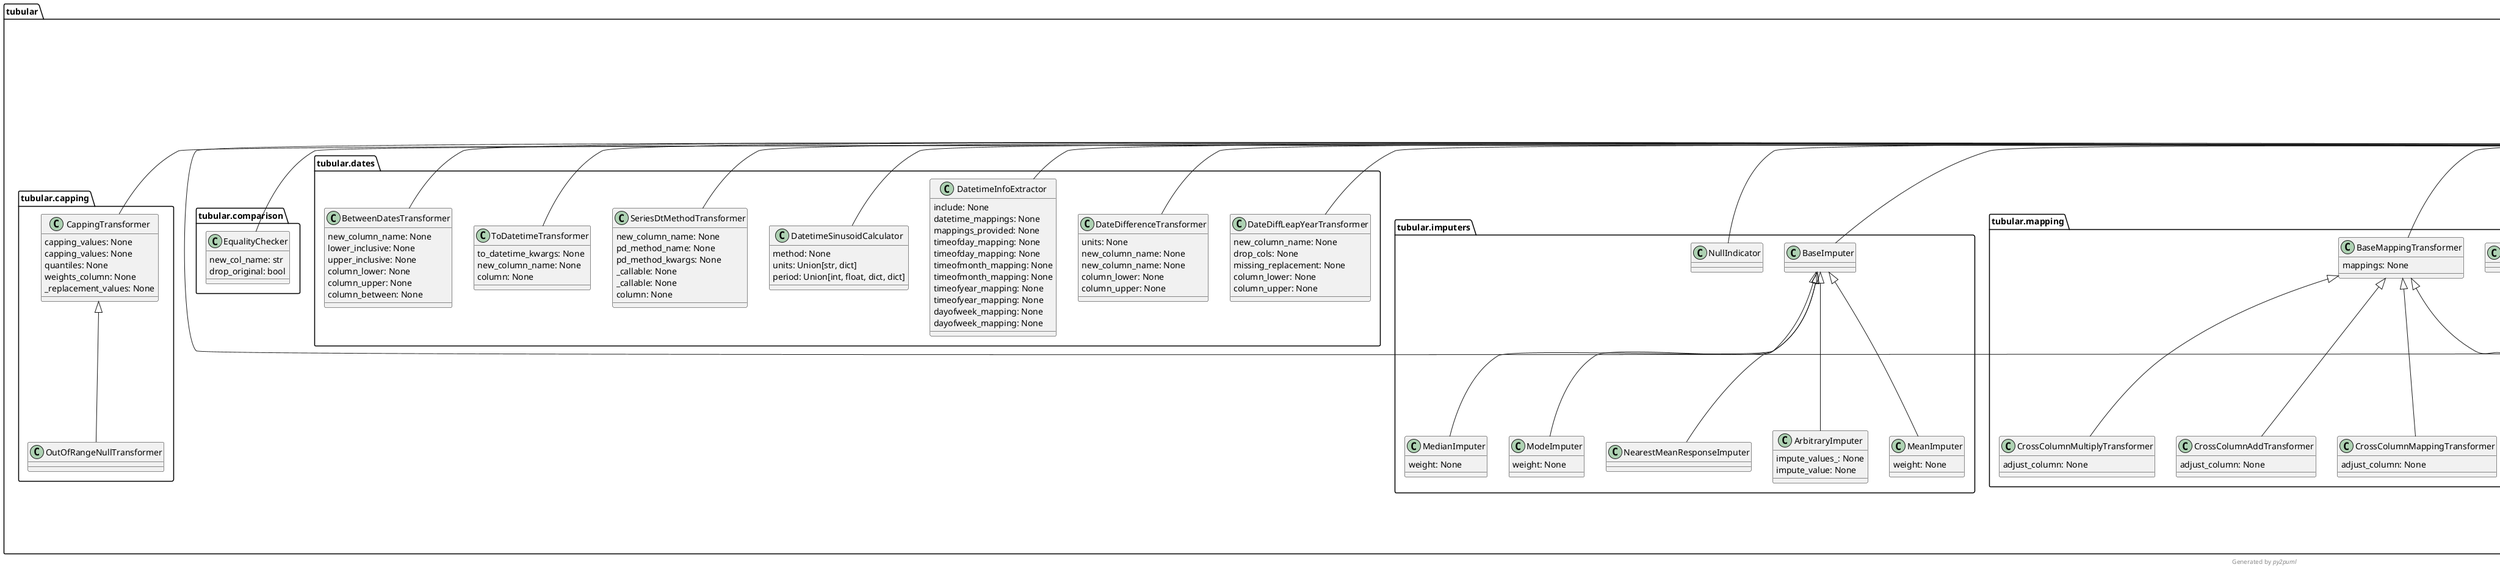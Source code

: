@startuml tubular
namespace tubular {
  namespace base {}
  namespace capping {}
  namespace comparison {}
  namespace dates {}
  namespace imputers {}
  namespace mapping {}
  namespace misc {}
  namespace nominal {}
  namespace numeric {}
  namespace strings {}
}
class tubular.base.BaseTransformer {
  verbose: None
  columns: None
  columns: None
  columns: None
  copy: None
}
class tubular.base.DataFrameMethodTransformer {
  new_column_name: None
  pd_method_name: None
  pd_method_kwargs: None
  drop_original: None
}
class tubular.base.ReturnKeyDict {
}
class tubular.capping.CappingTransformer {
  capping_values: None
  capping_values: None
  quantiles: None
  weights_column: None
  _replacement_values: None
}
class tubular.capping.OutOfRangeNullTransformer {
}
class tubular.comparison.EqualityChecker {
  new_col_name: str
  drop_original: bool
}
class tubular.dates.BetweenDatesTransformer {
  new_column_name: None
  lower_inclusive: None
  upper_inclusive: None
  column_lower: None
  column_upper: None
  column_between: None
}
class tubular.dates.DateDiffLeapYearTransformer {
  new_column_name: None
  drop_cols: None
  missing_replacement: None
  column_lower: None
  column_upper: None
}
class tubular.dates.DateDifferenceTransformer {
  units: None
  new_column_name: None
  new_column_name: None
  column_lower: None
  column_upper: None
}
class tubular.dates.DatetimeInfoExtractor {
  include: None
  datetime_mappings: None
  mappings_provided: None
  timeofday_mapping: None
  timeofday_mapping: None
  timeofmonth_mapping: None
  timeofmonth_mapping: None
  timeofyear_mapping: None
  timeofyear_mapping: None
  dayofweek_mapping: None
  dayofweek_mapping: None
}
class tubular.dates.DatetimeSinusoidCalculator {
  method: None
  units: Union[str, dict]
  period: Union[int, float, dict, dict]
}
class tubular.dates.SeriesDtMethodTransformer {
  new_column_name: None
  pd_method_name: None
  pd_method_kwargs: None
  _callable: None
  _callable: None
  column: None
}
class tubular.dates.ToDatetimeTransformer {
  to_datetime_kwargs: None
  new_column_name: None
  column: None
}
class tubular.imputers.ArbitraryImputer {
  impute_values_: None
  impute_value: None
}
class tubular.imputers.BaseImputer {
}
class tubular.imputers.MeanImputer {
  weight: None
}
class tubular.imputers.MedianImputer {
  weight: None
}
class tubular.imputers.ModeImputer {
  weight: None
}
class tubular.imputers.NearestMeanResponseImputer {
}
class tubular.imputers.NullIndicator {
}
class tubular.mapping.BaseMappingTransformMixin {
}
class tubular.mapping.BaseMappingTransformer {
  mappings: None
}
class tubular.mapping.CrossColumnAddTransformer {
  adjust_column: None
}
class tubular.mapping.CrossColumnMappingTransformer {
  adjust_column: None
}
class tubular.mapping.CrossColumnMultiplyTransformer {
  adjust_column: None
}
class tubular.mapping.MappingTransformer {
}
class tubular.misc.SetColumnDtype {
  dtype: None
}
class tubular.misc.SetValueTransformer {
  value: None
}
class tubular.nominal.BaseNominalTransformer {
}
class tubular.nominal.GroupRareLevelsTransformer {
  cut_off_percent: None
  weight: None
  rare_level_name: None
  record_rare_levels: None
}
class tubular.nominal.MeanResponseTransformer {
  weights_column: None
  prior: None
  level: None
  unseen_level_handling: None
}
class tubular.nominal.NominalToIntegerTransformer {
  start_encoding: None
}
class tubular.nominal.OneHotEncodingTransformer {
  _parameter_constraints: dict {static}
  separator: None
  drop_original: None
}
class tubular.nominal.OrdinalEncoderTransformer {
  weights_column: None
}
class tubular.numeric.CutTransformer {
  cut_kwargs: None
  new_column_name: None
  column: None
}
class tubular.numeric.InteractionTransformer {
  min_degree: None
  max_degree: None
  max_degree: None
  max_degree: None
  nb_features_to_interact: None
  nb_combinations: None
  interaction_colname: None
  nb_feature_out: None
}
class tubular.numeric.LogTransformer {
  base: None
  add_1: None
  drop: None
  suffix: None
}
class tubular.numeric.PCATransformer {
  n_components: None
  n_components: None
  n_components: None
  svd_solver: None
  random_state: None
  pca_column_prefix: None
  pca: None
  pca_column_prefix: None
  feature_names_out: None
  n_components_: None
}
class tubular.numeric.ScalingTransformer {
  scaler: None
  scaler: None
  scaler: None
  scaler_kwargs: None
  scaler_type: None
}
class tubular.numeric.TwoColumnOperatorTransformer {
  column1_name: None
  column2_name: None
}
class tubular.strings.SeriesStrMethodTransformer {
  new_column_name: None
  pd_method_name: None
  pd_method_kwargs: None
}
class tubular.strings.StringConcatenator {
  new_column: None
  separator: None
}
tubular.base.BaseTransformer <|-- tubular.base.DataFrameMethodTransformer
tubular.base.BaseTransformer <|-- tubular.capping.CappingTransformer
tubular.capping.CappingTransformer <|-- tubular.capping.OutOfRangeNullTransformer
tubular.base.BaseTransformer <|-- tubular.comparison.EqualityChecker
tubular.base.BaseTransformer <|-- tubular.dates.BetweenDatesTransformer
tubular.base.BaseTransformer <|-- tubular.dates.DateDiffLeapYearTransformer
tubular.base.BaseTransformer <|-- tubular.dates.DateDifferenceTransformer
tubular.base.BaseTransformer <|-- tubular.dates.DatetimeInfoExtractor
tubular.base.BaseTransformer <|-- tubular.dates.DatetimeSinusoidCalculator
tubular.base.BaseTransformer <|-- tubular.dates.SeriesDtMethodTransformer
tubular.base.BaseTransformer <|-- tubular.dates.ToDatetimeTransformer
tubular.imputers.BaseImputer <|-- tubular.imputers.ArbitraryImputer
tubular.base.BaseTransformer <|-- tubular.imputers.BaseImputer
tubular.imputers.BaseImputer <|-- tubular.imputers.MeanImputer
tubular.imputers.BaseImputer <|-- tubular.imputers.MedianImputer
tubular.imputers.BaseImputer <|-- tubular.imputers.ModeImputer
tubular.imputers.BaseImputer <|-- tubular.imputers.NearestMeanResponseImputer
tubular.base.BaseTransformer <|-- tubular.imputers.NullIndicator
tubular.base.BaseTransformer <|-- tubular.mapping.BaseMappingTransformMixin
tubular.base.BaseTransformer <|-- tubular.mapping.BaseMappingTransformer
tubular.mapping.BaseMappingTransformer <|-- tubular.mapping.CrossColumnAddTransformer
tubular.mapping.BaseMappingTransformer <|-- tubular.mapping.CrossColumnMappingTransformer
tubular.mapping.BaseMappingTransformer <|-- tubular.mapping.CrossColumnMultiplyTransformer
tubular.mapping.BaseMappingTransformer <|-- tubular.mapping.MappingTransformer
tubular.mapping.BaseMappingTransformMixin <|-- tubular.mapping.MappingTransformer
tubular.base.BaseTransformer <|-- tubular.misc.SetColumnDtype
tubular.base.BaseTransformer <|-- tubular.misc.SetValueTransformer
tubular.base.BaseTransformer <|-- tubular.nominal.BaseNominalTransformer
tubular.nominal.BaseNominalTransformer <|-- tubular.nominal.GroupRareLevelsTransformer
tubular.nominal.BaseNominalTransformer <|-- tubular.nominal.MeanResponseTransformer
tubular.mapping.BaseMappingTransformMixin <|-- tubular.nominal.MeanResponseTransformer
tubular.nominal.BaseNominalTransformer <|-- tubular.nominal.NominalToIntegerTransformer
tubular.mapping.BaseMappingTransformMixin <|-- tubular.nominal.NominalToIntegerTransformer
tubular.nominal.BaseNominalTransformer <|-- tubular.nominal.OneHotEncodingTransformer
tubular.nominal.BaseNominalTransformer <|-- tubular.nominal.OrdinalEncoderTransformer
tubular.mapping.BaseMappingTransformMixin <|-- tubular.nominal.OrdinalEncoderTransformer
tubular.base.BaseTransformer <|-- tubular.numeric.CutTransformer
tubular.base.BaseTransformer <|-- tubular.numeric.InteractionTransformer
tubular.base.BaseTransformer <|-- tubular.numeric.LogTransformer
tubular.base.BaseTransformer <|-- tubular.numeric.PCATransformer
tubular.base.BaseTransformer <|-- tubular.numeric.ScalingTransformer
tubular.base.DataFrameMethodTransformer <|-- tubular.numeric.TwoColumnOperatorTransformer
tubular.base.BaseTransformer <|-- tubular.strings.SeriesStrMethodTransformer
tubular.base.BaseTransformer <|-- tubular.strings.StringConcatenator
footer Generated by //py2puml//
@enduml